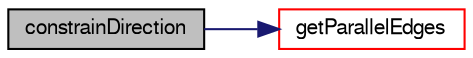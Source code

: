 digraph "constrainDirection"
{
  bgcolor="transparent";
  edge [fontname="FreeSans",fontsize="10",labelfontname="FreeSans",labelfontsize="10"];
  node [fontname="FreeSans",fontsize="10",shape=record];
  rankdir="LR";
  Node2903 [label="constrainDirection",height=0.2,width=0.4,color="black", fillcolor="grey75", style="filled", fontcolor="black"];
  Node2903 -> Node2904 [color="midnightblue",fontsize="10",style="solid",fontname="FreeSans"];
  Node2904 [label="getParallelEdges",height=0.2,width=0.4,color="red",URL="$a21153.html#ae148ab8affa9ff06dbc08eb830e20a41",tooltip="Given edge on hex find other &#39;parallel&#39;, non-connected edges. "];
}
